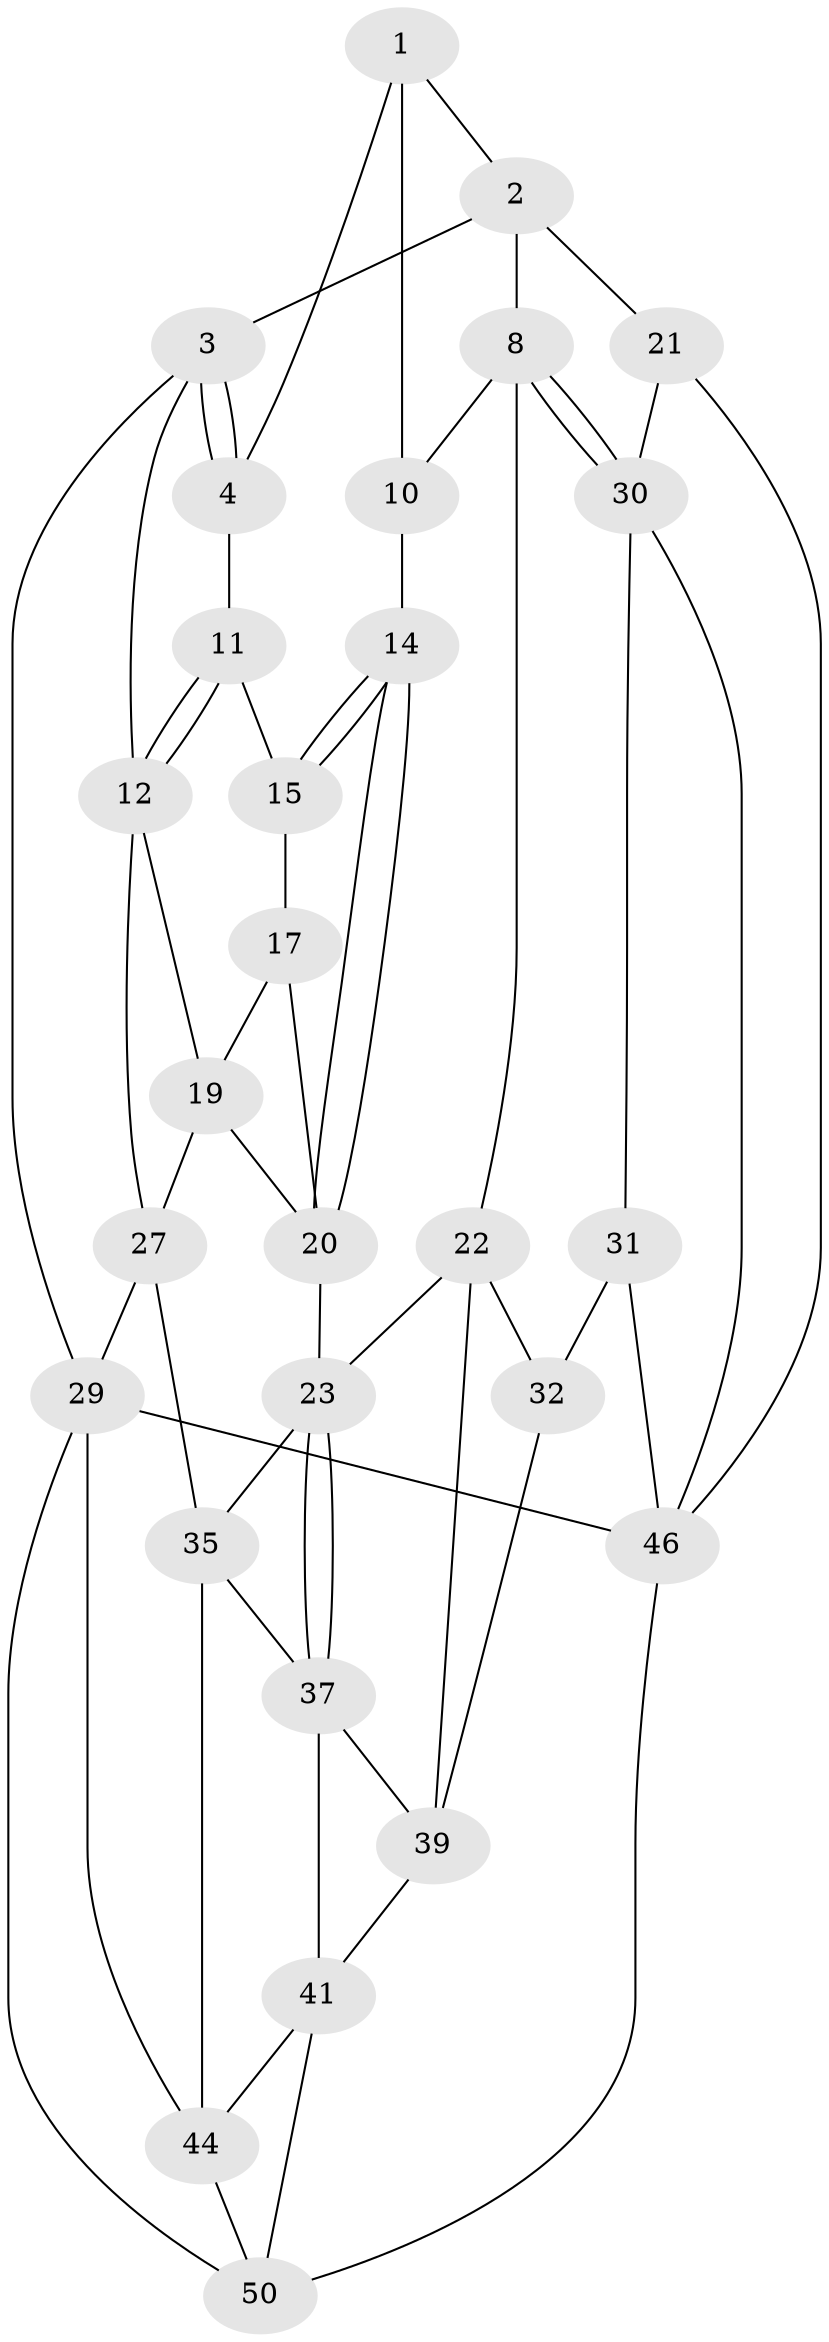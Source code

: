 // Generated by graph-tools (version 1.1) at 2025/24/03/03/25 07:24:31]
// undirected, 28 vertices, 58 edges
graph export_dot {
graph [start="1"]
  node [color=gray90,style=filled];
  1 [pos="+0.3855722998303134+0",super="+5"];
  2 [pos="+0.7299878406930307+0",super="+7"];
  3 [pos="+0+0"];
  4 [pos="+0.22105328532686014+0",super="+6"];
  8 [pos="+0.6733906290160917+0.21639690402280093",super="+9"];
  10 [pos="+0.47450467166971844+0.16481913492568012"];
  11 [pos="+0.27079035311429317+0.13561131983682434"];
  12 [pos="+0.20062272417821056+0.17065648364366878",super="+13"];
  14 [pos="+0.4744323251921806+0.1648437330386402"];
  15 [pos="+0.40542949913154075+0.1753489189443744",super="+16"];
  17 [pos="+0.32190898141856744+0.22802136325512723",super="+18"];
  19 [pos="+0.21152919601584524+0.2617357962692865",super="+26"];
  20 [pos="+0.3256211216269253+0.3027571639143852",super="+25"];
  21 [pos="+1+0.19371081398547108"];
  22 [pos="+0.499530523649697+0.3922507953047997",super="+33"];
  23 [pos="+0.489069253738442+0.3966675149853085",super="+24"];
  27 [pos="+0+0.5131329819138075",super="+28"];
  29 [pos="+0+1",super="+49"];
  30 [pos="+0.9433484713105457+0.4906419928412087",super="+34"];
  31 [pos="+0.8766504130216923+0.546779728566265",super="+45"];
  32 [pos="+0.8534556812156543+0.5546559363792524",super="+42"];
  35 [pos="+0.27594037017366035+0.6072622484492681",super="+36"];
  37 [pos="+0.451758297946143+0.5089621214104737",super="+38"];
  39 [pos="+0.5607326481888606+0.6479889622703312",super="+40"];
  41 [pos="+0.4822518202629462+0.7617001278951427",super="+43"];
  44 [pos="+0.1879400495726431+0.7309033846615768",super="+48"];
  46 [pos="+1+1",super="+47"];
  50 [pos="+0.5951644850578348+1",super="+51"];
  1 -- 2;
  1 -- 10;
  1 -- 4;
  2 -- 3;
  2 -- 21 [weight=2];
  2 -- 8;
  3 -- 4;
  3 -- 4;
  3 -- 29;
  3 -- 12;
  4 -- 11;
  8 -- 30;
  8 -- 30;
  8 -- 10;
  8 -- 22;
  10 -- 14;
  11 -- 12;
  11 -- 12;
  11 -- 15;
  12 -- 19;
  12 -- 27;
  14 -- 15;
  14 -- 15;
  14 -- 20;
  14 -- 20;
  15 -- 17 [weight=2];
  17 -- 19;
  17 -- 20;
  19 -- 27;
  19 -- 20;
  20 -- 23;
  21 -- 46;
  21 -- 30;
  22 -- 23;
  22 -- 32;
  22 -- 39;
  23 -- 37;
  23 -- 37;
  23 -- 35;
  27 -- 29;
  27 -- 35;
  29 -- 46;
  29 -- 50;
  29 -- 44;
  30 -- 31;
  30 -- 46;
  31 -- 32 [weight=2];
  31 -- 46;
  32 -- 39;
  35 -- 37;
  35 -- 44;
  37 -- 39;
  37 -- 41;
  39 -- 41;
  41 -- 44;
  41 -- 50;
  44 -- 50;
  46 -- 50;
}
